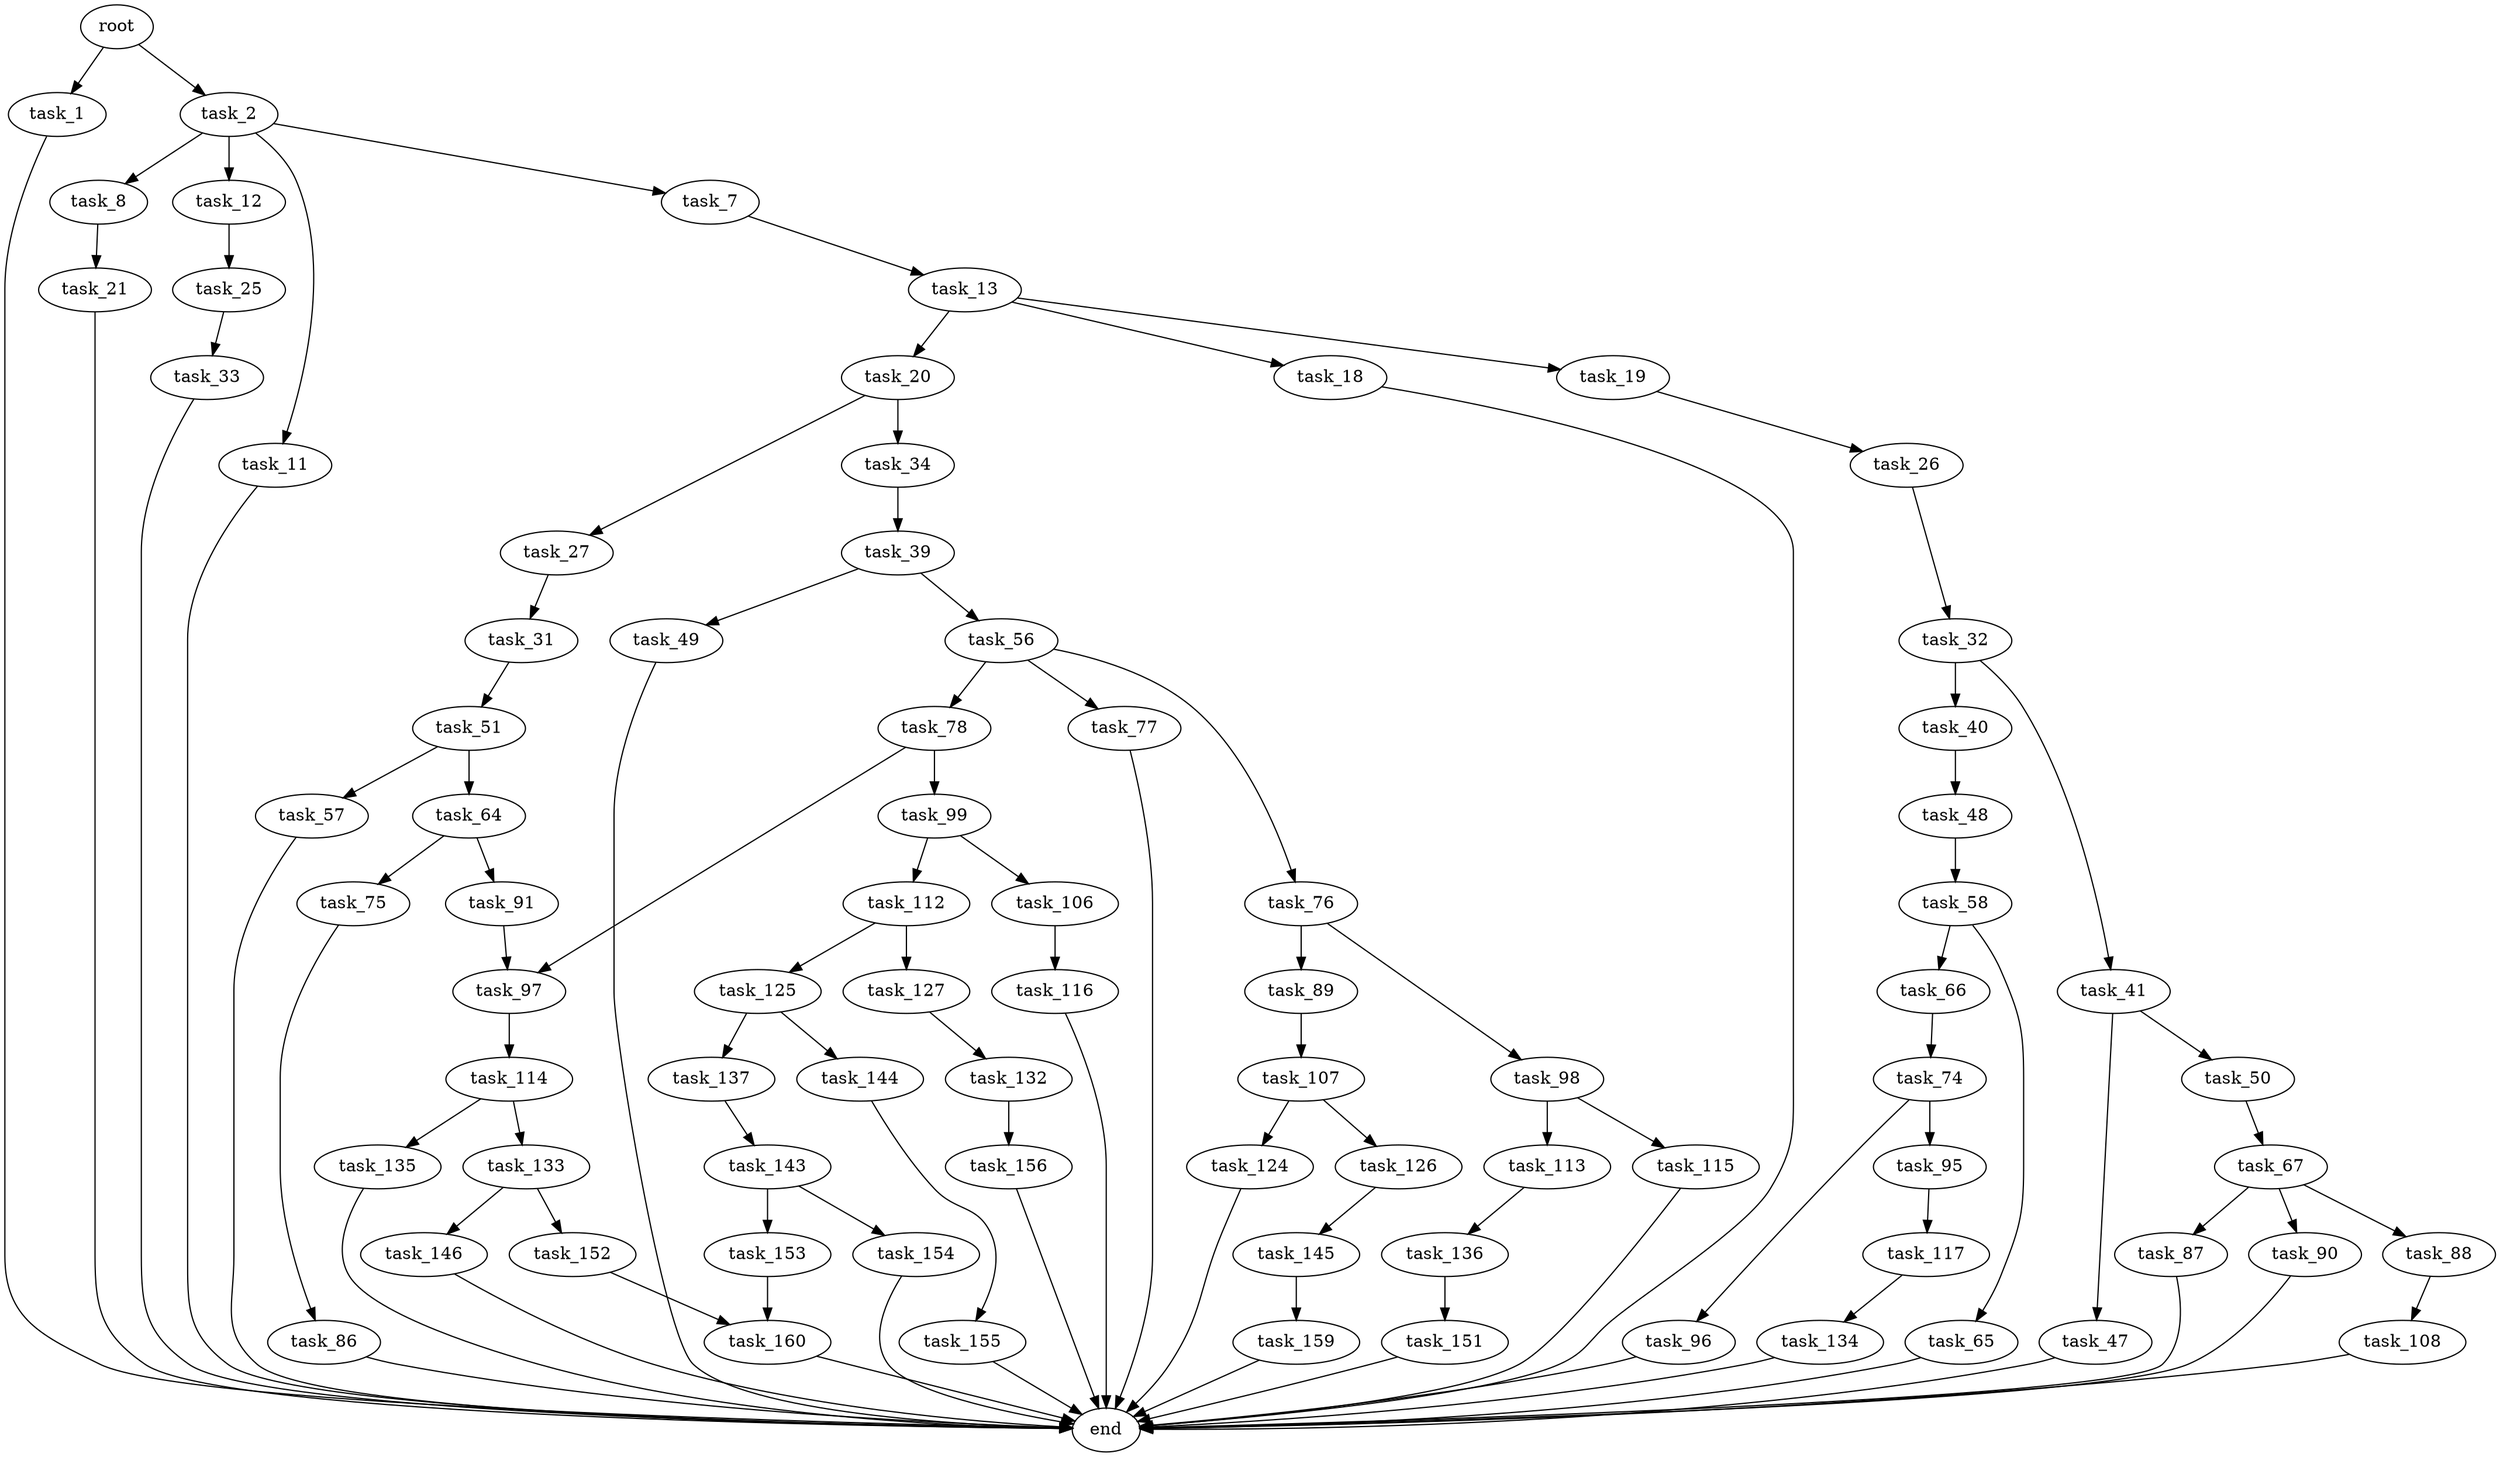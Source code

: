 digraph G {
  root [size="0.000000"];
  task_1 [size="45572318795.000000"];
  task_2 [size="991573413608.000000"];
  task_7 [size="28991029248.000000"];
  task_8 [size="782757789696.000000"];
  task_11 [size="24226558186.000000"];
  task_12 [size="278704853198.000000"];
  task_13 [size="20632893057.000000"];
  task_18 [size="8320466226.000000"];
  task_19 [size="231928233984.000000"];
  task_20 [size="267152700399.000000"];
  task_21 [size="549755813888.000000"];
  task_25 [size="438814049039.000000"];
  task_26 [size="134217728000.000000"];
  task_27 [size="174900860324.000000"];
  task_31 [size="741168631361.000000"];
  task_32 [size="134217728000.000000"];
  task_33 [size="4486112677.000000"];
  task_34 [size="537107151761.000000"];
  task_39 [size="1073741824000.000000"];
  task_40 [size="9605530683.000000"];
  task_41 [size="446832462148.000000"];
  task_47 [size="15230952395.000000"];
  task_48 [size="1869657454.000000"];
  task_49 [size="385314211349.000000"];
  task_50 [size="18981625696.000000"];
  task_51 [size="134217728000.000000"];
  task_56 [size="396837080809.000000"];
  task_57 [size="549755813888.000000"];
  task_58 [size="368293445632.000000"];
  task_64 [size="10737752181.000000"];
  task_65 [size="837284724286.000000"];
  task_66 [size="310865525616.000000"];
  task_67 [size="68719476736.000000"];
  task_74 [size="10350998158.000000"];
  task_75 [size="4413841966.000000"];
  task_76 [size="611682405266.000000"];
  task_77 [size="90416487902.000000"];
  task_78 [size="35162351416.000000"];
  task_86 [size="27375249630.000000"];
  task_87 [size="782757789696.000000"];
  task_88 [size="6845929023.000000"];
  task_89 [size="7153924538.000000"];
  task_90 [size="782757789696.000000"];
  task_91 [size="216616268354.000000"];
  task_95 [size="28991029248.000000"];
  task_96 [size="1073741824000.000000"];
  task_97 [size="8589934592.000000"];
  task_98 [size="28991029248.000000"];
  task_99 [size="9559825127.000000"];
  task_106 [size="549755813888.000000"];
  task_107 [size="8589934592.000000"];
  task_108 [size="543907081213.000000"];
  task_112 [size="15348863106.000000"];
  task_113 [size="68719476736.000000"];
  task_114 [size="7509834026.000000"];
  task_115 [size="368293445632.000000"];
  task_116 [size="12502727689.000000"];
  task_117 [size="13014343142.000000"];
  task_124 [size="470426269866.000000"];
  task_125 [size="368293445632.000000"];
  task_126 [size="277936970062.000000"];
  task_127 [size="152159342227.000000"];
  task_132 [size="308792247619.000000"];
  task_133 [size="563134206473.000000"];
  task_134 [size="28991029248.000000"];
  task_135 [size="339708827587.000000"];
  task_136 [size="1591207795.000000"];
  task_137 [size="23211847460.000000"];
  task_143 [size="53016751651.000000"];
  task_144 [size="43005527953.000000"];
  task_145 [size="22688310799.000000"];
  task_146 [size="8589934592.000000"];
  task_151 [size="23925889226.000000"];
  task_152 [size="335984357166.000000"];
  task_153 [size="1808707591.000000"];
  task_154 [size="20816741409.000000"];
  task_155 [size="291522576303.000000"];
  task_156 [size="50879885244.000000"];
  task_159 [size="5510342350.000000"];
  task_160 [size="514045880970.000000"];
  end [size="0.000000"];

  root -> task_1 [size="1.000000"];
  root -> task_2 [size="1.000000"];
  task_1 -> end [size="1.000000"];
  task_2 -> task_7 [size="679477248.000000"];
  task_2 -> task_8 [size="679477248.000000"];
  task_2 -> task_11 [size="679477248.000000"];
  task_2 -> task_12 [size="679477248.000000"];
  task_7 -> task_13 [size="75497472.000000"];
  task_8 -> task_21 [size="679477248.000000"];
  task_11 -> end [size="1.000000"];
  task_12 -> task_25 [size="301989888.000000"];
  task_13 -> task_18 [size="536870912.000000"];
  task_13 -> task_19 [size="536870912.000000"];
  task_13 -> task_20 [size="536870912.000000"];
  task_18 -> end [size="1.000000"];
  task_19 -> task_26 [size="301989888.000000"];
  task_20 -> task_27 [size="209715200.000000"];
  task_20 -> task_34 [size="209715200.000000"];
  task_21 -> end [size="1.000000"];
  task_25 -> task_33 [size="536870912.000000"];
  task_26 -> task_32 [size="209715200.000000"];
  task_27 -> task_31 [size="301989888.000000"];
  task_31 -> task_51 [size="536870912.000000"];
  task_32 -> task_40 [size="209715200.000000"];
  task_32 -> task_41 [size="209715200.000000"];
  task_33 -> end [size="1.000000"];
  task_34 -> task_39 [size="411041792.000000"];
  task_39 -> task_49 [size="838860800.000000"];
  task_39 -> task_56 [size="838860800.000000"];
  task_40 -> task_48 [size="536870912.000000"];
  task_41 -> task_47 [size="411041792.000000"];
  task_41 -> task_50 [size="411041792.000000"];
  task_47 -> end [size="1.000000"];
  task_48 -> task_58 [size="75497472.000000"];
  task_49 -> end [size="1.000000"];
  task_50 -> task_67 [size="411041792.000000"];
  task_51 -> task_57 [size="209715200.000000"];
  task_51 -> task_64 [size="209715200.000000"];
  task_56 -> task_76 [size="301989888.000000"];
  task_56 -> task_77 [size="301989888.000000"];
  task_56 -> task_78 [size="301989888.000000"];
  task_57 -> end [size="1.000000"];
  task_58 -> task_65 [size="411041792.000000"];
  task_58 -> task_66 [size="411041792.000000"];
  task_64 -> task_75 [size="301989888.000000"];
  task_64 -> task_91 [size="301989888.000000"];
  task_65 -> end [size="1.000000"];
  task_66 -> task_74 [size="411041792.000000"];
  task_67 -> task_87 [size="134217728.000000"];
  task_67 -> task_88 [size="134217728.000000"];
  task_67 -> task_90 [size="134217728.000000"];
  task_74 -> task_95 [size="536870912.000000"];
  task_74 -> task_96 [size="536870912.000000"];
  task_75 -> task_86 [size="301989888.000000"];
  task_76 -> task_89 [size="838860800.000000"];
  task_76 -> task_98 [size="838860800.000000"];
  task_77 -> end [size="1.000000"];
  task_78 -> task_97 [size="838860800.000000"];
  task_78 -> task_99 [size="838860800.000000"];
  task_86 -> end [size="1.000000"];
  task_87 -> end [size="1.000000"];
  task_88 -> task_108 [size="209715200.000000"];
  task_89 -> task_107 [size="679477248.000000"];
  task_90 -> end [size="1.000000"];
  task_91 -> task_97 [size="679477248.000000"];
  task_95 -> task_117 [size="75497472.000000"];
  task_96 -> end [size="1.000000"];
  task_97 -> task_114 [size="33554432.000000"];
  task_98 -> task_113 [size="75497472.000000"];
  task_98 -> task_115 [size="75497472.000000"];
  task_99 -> task_106 [size="679477248.000000"];
  task_99 -> task_112 [size="679477248.000000"];
  task_106 -> task_116 [size="536870912.000000"];
  task_107 -> task_124 [size="33554432.000000"];
  task_107 -> task_126 [size="33554432.000000"];
  task_108 -> end [size="1.000000"];
  task_112 -> task_125 [size="301989888.000000"];
  task_112 -> task_127 [size="301989888.000000"];
  task_113 -> task_136 [size="134217728.000000"];
  task_114 -> task_133 [size="134217728.000000"];
  task_114 -> task_135 [size="134217728.000000"];
  task_115 -> end [size="1.000000"];
  task_116 -> end [size="1.000000"];
  task_117 -> task_134 [size="679477248.000000"];
  task_124 -> end [size="1.000000"];
  task_125 -> task_137 [size="411041792.000000"];
  task_125 -> task_144 [size="411041792.000000"];
  task_126 -> task_145 [size="209715200.000000"];
  task_127 -> task_132 [size="411041792.000000"];
  task_132 -> task_156 [size="209715200.000000"];
  task_133 -> task_146 [size="838860800.000000"];
  task_133 -> task_152 [size="838860800.000000"];
  task_134 -> end [size="1.000000"];
  task_135 -> end [size="1.000000"];
  task_136 -> task_151 [size="134217728.000000"];
  task_137 -> task_143 [size="679477248.000000"];
  task_143 -> task_153 [size="75497472.000000"];
  task_143 -> task_154 [size="75497472.000000"];
  task_144 -> task_155 [size="679477248.000000"];
  task_145 -> task_159 [size="838860800.000000"];
  task_146 -> end [size="1.000000"];
  task_151 -> end [size="1.000000"];
  task_152 -> task_160 [size="536870912.000000"];
  task_153 -> task_160 [size="33554432.000000"];
  task_154 -> end [size="1.000000"];
  task_155 -> end [size="1.000000"];
  task_156 -> end [size="1.000000"];
  task_159 -> end [size="1.000000"];
  task_160 -> end [size="1.000000"];
}
